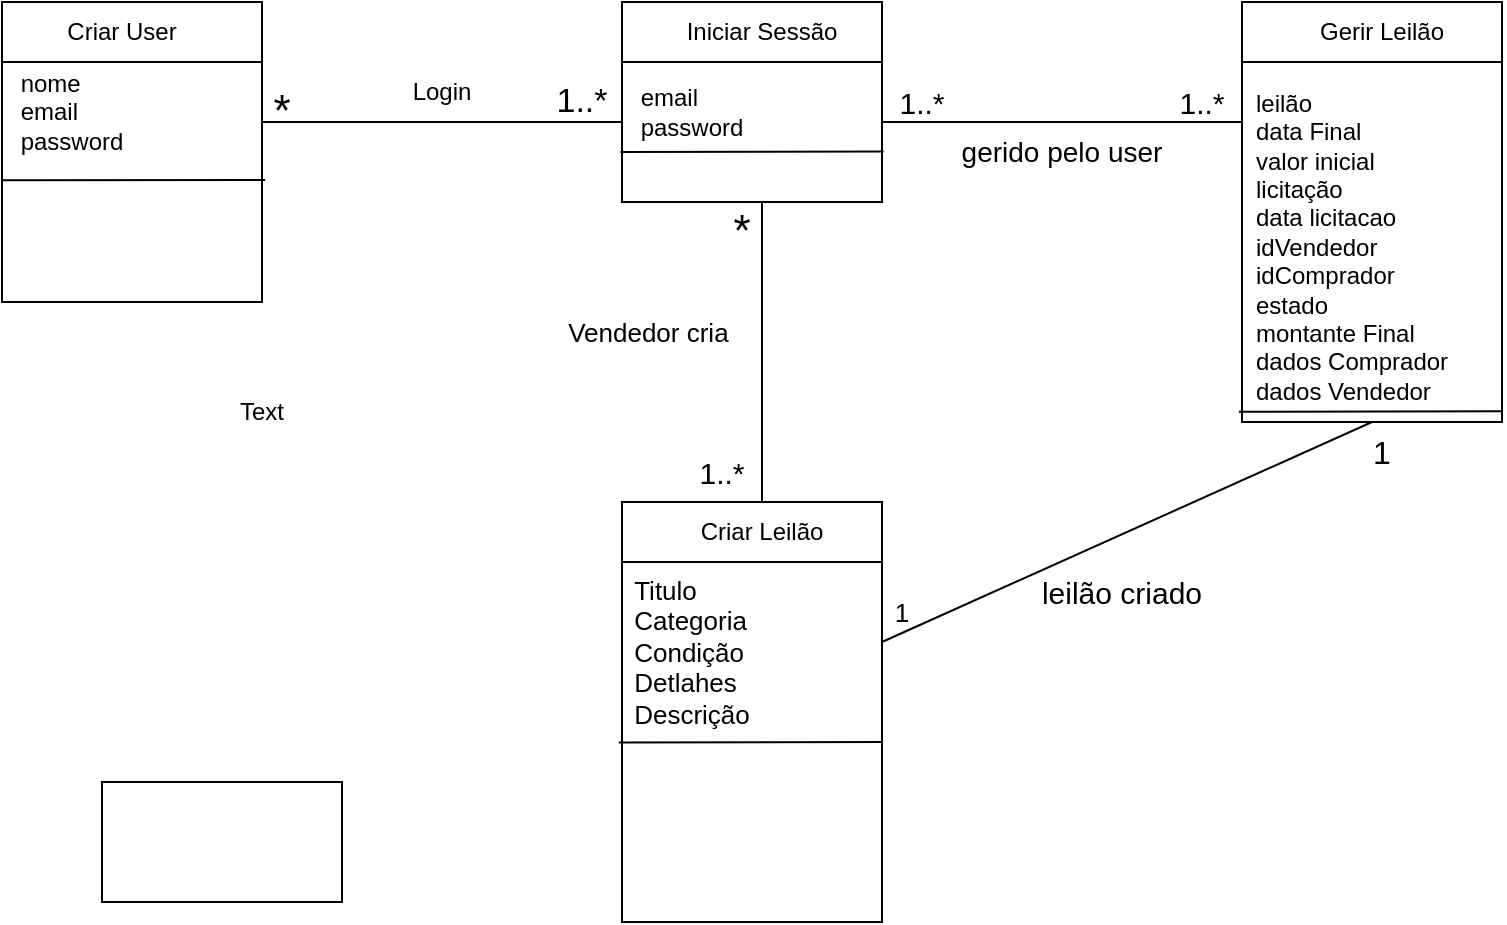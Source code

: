 <mxfile version="18.1.2" type="device"><diagram id="e-A0tUyEVwJz4joNP_By" name="Page-1"><mxGraphModel dx="981" dy="529" grid="1" gridSize="10" guides="1" tooltips="1" connect="1" arrows="1" fold="1" page="1" pageScale="1" pageWidth="1169" pageHeight="827" math="0" shadow="0"><root><mxCell id="0"/><mxCell id="1" parent="0"/><mxCell id="kNmri0xdaEzacE5E0740-27" value="gerido pelo user" style="text;html=1;strokeColor=none;fillColor=none;align=center;verticalAlign=middle;whiteSpace=wrap;rounded=0;fontSize=14;" parent="1" vertex="1"><mxGeometry x="550" y="120" width="140" height="30" as="geometry"/></mxCell><mxCell id="8Jn6F4Vm5n60cdZSEWgx-3" value="" style="shape=internalStorage;whiteSpace=wrap;html=1;backgroundOutline=1;dx=0;dy=30;" parent="1" vertex="1"><mxGeometry x="90" y="60" width="130" height="150" as="geometry"/></mxCell><mxCell id="8Jn6F4Vm5n60cdZSEWgx-4" value="Criar User" style="text;html=1;strokeColor=none;fillColor=none;align=center;verticalAlign=middle;whiteSpace=wrap;rounded=0;" parent="1" vertex="1"><mxGeometry x="120" y="60" width="60" height="30" as="geometry"/></mxCell><mxCell id="8Jn6F4Vm5n60cdZSEWgx-6" value="&lt;div style=&quot;text-align: left;&quot;&gt;&lt;span style=&quot;background-color: initial;&quot;&gt;nome&lt;/span&gt;&lt;/div&gt;&lt;span style=&quot;background-color: initial;&quot;&gt;&lt;div style=&quot;text-align: left;&quot;&gt;email&lt;/div&gt;&lt;div style=&quot;text-align: left;&quot;&gt;password&lt;/div&gt;&lt;/span&gt;" style="text;html=1;strokeColor=none;fillColor=none;align=center;verticalAlign=middle;whiteSpace=wrap;rounded=0;" parent="1" vertex="1"><mxGeometry x="90" y="80" width="70" height="70" as="geometry"/></mxCell><mxCell id="8Jn6F4Vm5n60cdZSEWgx-8" value="" style="endArrow=none;html=1;rounded=0;" parent="1" edge="1"><mxGeometry width="50" height="50" relative="1" as="geometry"><mxPoint x="220" y="120" as="sourcePoint"/><mxPoint x="400" y="120" as="targetPoint"/></mxGeometry></mxCell><mxCell id="8Jn6F4Vm5n60cdZSEWgx-10" value="" style="shape=internalStorage;whiteSpace=wrap;html=1;backgroundOutline=1;dx=0;dy=30;" parent="1" vertex="1"><mxGeometry x="400" y="60" width="130" height="100" as="geometry"/></mxCell><mxCell id="8Jn6F4Vm5n60cdZSEWgx-11" value="Iniciar Sessão" style="text;html=1;strokeColor=none;fillColor=none;align=center;verticalAlign=middle;whiteSpace=wrap;rounded=0;" parent="1" vertex="1"><mxGeometry x="430" y="60" width="80" height="30" as="geometry"/></mxCell><mxCell id="8Jn6F4Vm5n60cdZSEWgx-12" value="&lt;div style=&quot;text-align: left;&quot;&gt;&lt;span style=&quot;background-color: initial;&quot;&gt;email&lt;/span&gt;&lt;br&gt;&lt;/div&gt;&lt;span style=&quot;background-color: initial;&quot;&gt;&lt;div style=&quot;text-align: left;&quot;&gt;password&lt;/div&gt;&lt;/span&gt;" style="text;html=1;strokeColor=none;fillColor=none;align=center;verticalAlign=middle;whiteSpace=wrap;rounded=0;" parent="1" vertex="1"><mxGeometry x="400" y="80" width="70" height="70" as="geometry"/></mxCell><mxCell id="8Jn6F4Vm5n60cdZSEWgx-13" value="" style="endArrow=none;html=1;rounded=0;" parent="1" edge="1"><mxGeometry width="50" height="50" relative="1" as="geometry"><mxPoint x="530" y="120" as="sourcePoint"/><mxPoint x="710" y="120" as="targetPoint"/></mxGeometry></mxCell><mxCell id="8Jn6F4Vm5n60cdZSEWgx-18" value="Login" style="text;html=1;strokeColor=none;fillColor=none;align=center;verticalAlign=middle;whiteSpace=wrap;rounded=0;" parent="1" vertex="1"><mxGeometry x="250" y="90" width="120" height="30" as="geometry"/></mxCell><mxCell id="8Jn6F4Vm5n60cdZSEWgx-19" value="" style="shape=internalStorage;whiteSpace=wrap;html=1;backgroundOutline=1;dx=0;dy=30;" parent="1" vertex="1"><mxGeometry x="710" y="60" width="130" height="210" as="geometry"/></mxCell><mxCell id="8Jn6F4Vm5n60cdZSEWgx-20" value="Gerir Leilão" style="text;html=1;strokeColor=none;fillColor=none;align=center;verticalAlign=middle;whiteSpace=wrap;rounded=0;" parent="1" vertex="1"><mxGeometry x="740" y="60" width="80" height="30" as="geometry"/></mxCell><mxCell id="8Jn6F4Vm5n60cdZSEWgx-21" value="&lt;div style=&quot;&quot;&gt;leilão&lt;/div&gt;&lt;div style=&quot;&quot;&gt;&lt;span style=&quot;background-color: initial;&quot;&gt;data Final&lt;/span&gt;&lt;br&gt;&lt;/div&gt;&lt;div style=&quot;&quot;&gt;valor inicial&lt;/div&gt;&lt;div style=&quot;&quot;&gt;licitação&lt;/div&gt;&lt;div style=&quot;&quot;&gt;data licitacao&lt;/div&gt;&lt;div style=&quot;&quot;&gt;idVendedor&lt;/div&gt;&lt;div style=&quot;&quot;&gt;idComprador&lt;/div&gt;&lt;div style=&quot;&quot;&gt;estado&lt;/div&gt;&lt;div style=&quot;&quot;&gt;montante Final&lt;/div&gt;&lt;div style=&quot;&quot;&gt;dados Comprador&lt;/div&gt;&lt;div style=&quot;&quot;&gt;dados Vendedor&lt;/div&gt;&lt;div style=&quot;&quot;&gt;&lt;br&gt;&lt;/div&gt;&lt;div style=&quot;&quot;&gt;&lt;br&gt;&lt;/div&gt;&lt;div style=&quot;&quot;&gt;&amp;nbsp;&lt;/div&gt;&lt;div style=&quot;&quot;&gt;&lt;br&gt;&lt;/div&gt;&lt;div style=&quot;&quot;&gt;&lt;br&gt;&lt;/div&gt;&lt;div style=&quot;&quot;&gt;&lt;br&gt;&lt;/div&gt;&lt;div style=&quot;&quot;&gt;&lt;br&gt;&lt;/div&gt;&lt;span style=&quot;background-color: initial;&quot;&gt;&lt;div style=&quot;&quot;&gt;&lt;br&gt;&lt;/div&gt;&lt;/span&gt;" style="text;html=1;strokeColor=none;fillColor=none;align=left;verticalAlign=middle;whiteSpace=wrap;rounded=0;" parent="1" vertex="1"><mxGeometry x="715" y="210" width="120" height="60" as="geometry"/></mxCell><mxCell id="8Jn6F4Vm5n60cdZSEWgx-22" value="" style="shape=internalStorage;whiteSpace=wrap;html=1;backgroundOutline=1;dx=0;dy=30;" parent="1" vertex="1"><mxGeometry x="400" y="310" width="130" height="210" as="geometry"/></mxCell><mxCell id="8Jn6F4Vm5n60cdZSEWgx-23" value="Criar Leilão" style="text;html=1;strokeColor=none;fillColor=none;align=center;verticalAlign=middle;whiteSpace=wrap;rounded=0;" parent="1" vertex="1"><mxGeometry x="430" y="310" width="80" height="30" as="geometry"/></mxCell><mxCell id="8Jn6F4Vm5n60cdZSEWgx-24" value="&lt;div style=&quot;text-align: left; font-size: 13px;&quot;&gt;&lt;font style=&quot;font-size: 13px;&quot;&gt;Titulo&lt;/font&gt;&lt;/div&gt;&lt;span style=&quot;background-color: initial; font-size: 13px;&quot;&gt;&lt;font style=&quot;font-size: 13px;&quot;&gt;&lt;div style=&quot;text-align: left;&quot;&gt;Categoria&lt;/div&gt;&lt;div style=&quot;text-align: left;&quot;&gt;Condição&lt;/div&gt;&lt;div style=&quot;text-align: left;&quot;&gt;Detlahes&lt;/div&gt;&lt;div style=&quot;text-align: left;&quot;&gt;Descrição&lt;/div&gt;&lt;/font&gt;&lt;/span&gt;" style="text;html=1;strokeColor=none;fillColor=none;align=center;verticalAlign=middle;whiteSpace=wrap;rounded=0;" parent="1" vertex="1"><mxGeometry x="400" y="350" width="70" height="70" as="geometry"/></mxCell><mxCell id="8Jn6F4Vm5n60cdZSEWgx-25" value="" style="endArrow=none;html=1;rounded=0;fontSize=13;exitX=0.5;exitY=0;exitDx=0;exitDy=0;" parent="1" source="8Jn6F4Vm5n60cdZSEWgx-23" edge="1"><mxGeometry width="50" height="50" relative="1" as="geometry"><mxPoint x="420" y="210" as="sourcePoint"/><mxPoint x="470" y="160" as="targetPoint"/></mxGeometry></mxCell><mxCell id="8Jn6F4Vm5n60cdZSEWgx-26" value="Vendedor cria&amp;nbsp;" style="text;html=1;strokeColor=none;fillColor=none;align=center;verticalAlign=middle;whiteSpace=wrap;rounded=0;fontSize=13;rotation=0;" parent="1" vertex="1"><mxGeometry x="370" y="210" width="90" height="30" as="geometry"/></mxCell><mxCell id="8Jn6F4Vm5n60cdZSEWgx-27" value="" style="endArrow=none;html=1;rounded=0;fontSize=13;entryX=0.5;entryY=1;entryDx=0;entryDy=0;" parent="1" target="8Jn6F4Vm5n60cdZSEWgx-19" edge="1"><mxGeometry width="50" height="50" relative="1" as="geometry"><mxPoint x="530" y="380" as="sourcePoint"/><mxPoint x="580" y="330" as="targetPoint"/></mxGeometry></mxCell><mxCell id="8Jn6F4Vm5n60cdZSEWgx-29" value="&lt;font style=&quot;font-size: 22px;&quot;&gt;*&lt;/font&gt;" style="text;html=1;strokeColor=none;fillColor=none;align=center;verticalAlign=middle;whiteSpace=wrap;rounded=0;fontSize=13;" parent="1" vertex="1"><mxGeometry x="430" y="160" width="60" height="30" as="geometry"/></mxCell><mxCell id="8Jn6F4Vm5n60cdZSEWgx-30" value="&lt;font style=&quot;font-size: 15px;&quot;&gt;1..*&lt;/font&gt;" style="text;html=1;strokeColor=none;fillColor=none;align=center;verticalAlign=middle;whiteSpace=wrap;rounded=0;fontSize=13;" parent="1" vertex="1"><mxGeometry x="420" y="280" width="60" height="30" as="geometry"/></mxCell><mxCell id="8Jn6F4Vm5n60cdZSEWgx-31" value="&lt;font style=&quot;font-size: 22px;&quot;&gt;*&lt;/font&gt;" style="text;html=1;strokeColor=none;fillColor=none;align=center;verticalAlign=middle;whiteSpace=wrap;rounded=0;fontSize=13;" parent="1" vertex="1"><mxGeometry x="200" y="100" width="60" height="30" as="geometry"/></mxCell><mxCell id="8Jn6F4Vm5n60cdZSEWgx-32" value="&lt;font style=&quot;font-size: 17px;&quot;&gt;1..*&lt;/font&gt;" style="text;html=1;strokeColor=none;fillColor=none;align=center;verticalAlign=middle;whiteSpace=wrap;rounded=0;fontSize=13;" parent="1" vertex="1"><mxGeometry x="350" y="95" width="60" height="30" as="geometry"/></mxCell><mxCell id="8Jn6F4Vm5n60cdZSEWgx-34" value="&lt;font style=&quot;font-size: 15px;&quot;&gt;1..*&lt;/font&gt;" style="text;html=1;strokeColor=none;fillColor=none;align=center;verticalAlign=middle;whiteSpace=wrap;rounded=0;fontSize=13;" parent="1" vertex="1"><mxGeometry x="520" y="95" width="60" height="30" as="geometry"/></mxCell><mxCell id="8Jn6F4Vm5n60cdZSEWgx-36" value="&lt;font style=&quot;font-size: 15px;&quot;&gt;1..*&lt;/font&gt;" style="text;html=1;strokeColor=none;fillColor=none;align=center;verticalAlign=middle;whiteSpace=wrap;rounded=0;fontSize=13;" parent="1" vertex="1"><mxGeometry x="660" y="95" width="60" height="30" as="geometry"/></mxCell><mxCell id="8Jn6F4Vm5n60cdZSEWgx-38" value="&lt;font style=&quot;font-size: 13px;&quot;&gt;1&lt;/font&gt;" style="text;html=1;strokeColor=none;fillColor=none;align=center;verticalAlign=middle;whiteSpace=wrap;rounded=0;fontSize=13;" parent="1" vertex="1"><mxGeometry x="510" y="350" width="60" height="30" as="geometry"/></mxCell><mxCell id="8Jn6F4Vm5n60cdZSEWgx-39" value="leilão criado" style="text;html=1;strokeColor=none;fillColor=none;align=center;verticalAlign=middle;whiteSpace=wrap;rounded=0;fontSize=15;" parent="1" vertex="1"><mxGeometry x="570" y="340" width="160" height="30" as="geometry"/></mxCell><mxCell id="8Jn6F4Vm5n60cdZSEWgx-40" value="&lt;font style=&quot;font-size: 16px;&quot;&gt;1&lt;/font&gt;" style="text;html=1;strokeColor=none;fillColor=none;align=center;verticalAlign=middle;whiteSpace=wrap;rounded=0;fontSize=13;" parent="1" vertex="1"><mxGeometry x="750" y="270" width="60" height="30" as="geometry"/></mxCell><mxCell id="2wLx5jT6_7rkS5OZR8Ix-1" value="" style="rounded=0;whiteSpace=wrap;html=1;" vertex="1" parent="1"><mxGeometry x="140" y="450" width="120" height="60" as="geometry"/></mxCell><mxCell id="2wLx5jT6_7rkS5OZR8Ix-3" value="" style="endArrow=none;html=1;rounded=0;entryX=1.012;entryY=0.593;entryDx=0;entryDy=0;entryPerimeter=0;" edge="1" parent="1" target="8Jn6F4Vm5n60cdZSEWgx-3"><mxGeometry width="50" height="50" relative="1" as="geometry"><mxPoint x="90" y="149.17" as="sourcePoint"/><mxPoint x="160" y="149.17" as="targetPoint"/></mxGeometry></mxCell><mxCell id="2wLx5jT6_7rkS5OZR8Ix-5" value="Text" style="text;html=1;strokeColor=none;fillColor=none;align=center;verticalAlign=middle;whiteSpace=wrap;rounded=0;" vertex="1" parent="1"><mxGeometry x="190" y="250" width="60" height="30" as="geometry"/></mxCell><mxCell id="2wLx5jT6_7rkS5OZR8Ix-8" value="" style="endArrow=none;html=1;rounded=0;entryX=1.012;entryY=0.593;entryDx=0;entryDy=0;entryPerimeter=0;" edge="1" parent="1"><mxGeometry width="50" height="50" relative="1" as="geometry"><mxPoint x="708.44" y="264.88" as="sourcePoint"/><mxPoint x="840" y="264.66" as="targetPoint"/></mxGeometry></mxCell><mxCell id="2wLx5jT6_7rkS5OZR8Ix-9" value="" style="endArrow=none;html=1;rounded=0;entryX=1.012;entryY=0.593;entryDx=0;entryDy=0;entryPerimeter=0;" edge="1" parent="1"><mxGeometry width="50" height="50" relative="1" as="geometry"><mxPoint x="398.44" y="430.22" as="sourcePoint"/><mxPoint x="530" y="430.0" as="targetPoint"/></mxGeometry></mxCell><mxCell id="2wLx5jT6_7rkS5OZR8Ix-10" value="" style="endArrow=none;html=1;rounded=0;entryX=1.012;entryY=0.593;entryDx=0;entryDy=0;entryPerimeter=0;" edge="1" parent="1"><mxGeometry width="50" height="50" relative="1" as="geometry"><mxPoint x="399.22" y="134.98" as="sourcePoint"/><mxPoint x="530.78" y="134.76" as="targetPoint"/></mxGeometry></mxCell></root></mxGraphModel></diagram></mxfile>